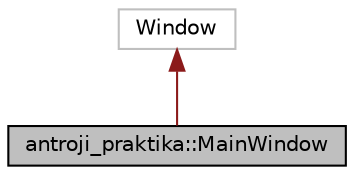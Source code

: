 digraph "antroji_praktika::MainWindow"
{
 // LATEX_PDF_SIZE
  edge [fontname="Helvetica",fontsize="10",labelfontname="Helvetica",labelfontsize="10"];
  node [fontname="Helvetica",fontsize="10",shape=record];
  Node1 [label="antroji_praktika::MainWindow",height=0.2,width=0.4,color="black", fillcolor="grey75", style="filled", fontcolor="black",tooltip="Interaction logic for MainWindow.xaml"];
  Node2 -> Node1 [dir="back",color="firebrick4",fontsize="10",style="solid",fontname="Helvetica"];
  Node2 [label="Window",height=0.2,width=0.4,color="grey75", fillcolor="white", style="filled",tooltip=" "];
}
